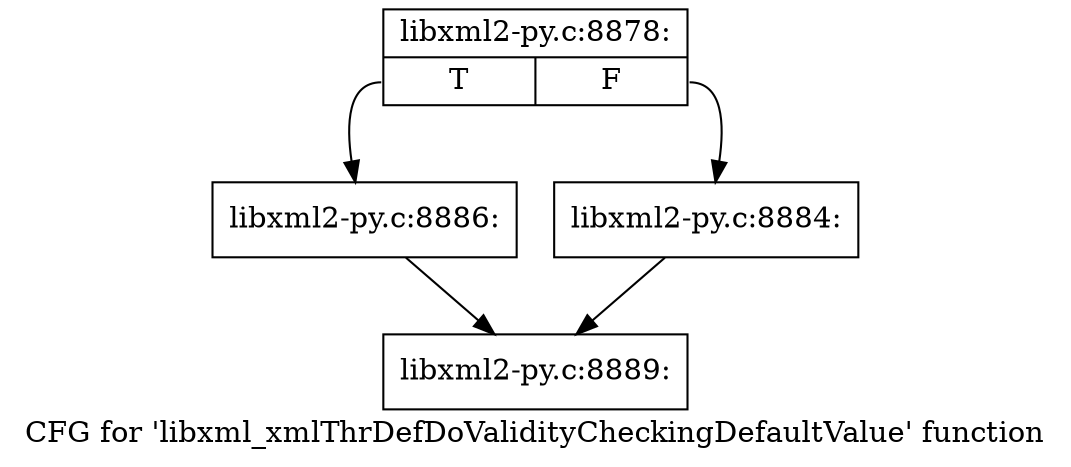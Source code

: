digraph "CFG for 'libxml_xmlThrDefDoValidityCheckingDefaultValue' function" {
	label="CFG for 'libxml_xmlThrDefDoValidityCheckingDefaultValue' function";

	Node0x44b8120 [shape=record,label="{libxml2-py.c:8878:|{<s0>T|<s1>F}}"];
	Node0x44b8120:s0 -> Node0x44baf90;
	Node0x44b8120:s1 -> Node0x44baf40;
	Node0x44baf40 [shape=record,label="{libxml2-py.c:8884:}"];
	Node0x44baf40 -> Node0x44b9680;
	Node0x44baf90 [shape=record,label="{libxml2-py.c:8886:}"];
	Node0x44baf90 -> Node0x44b9680;
	Node0x44b9680 [shape=record,label="{libxml2-py.c:8889:}"];
}
